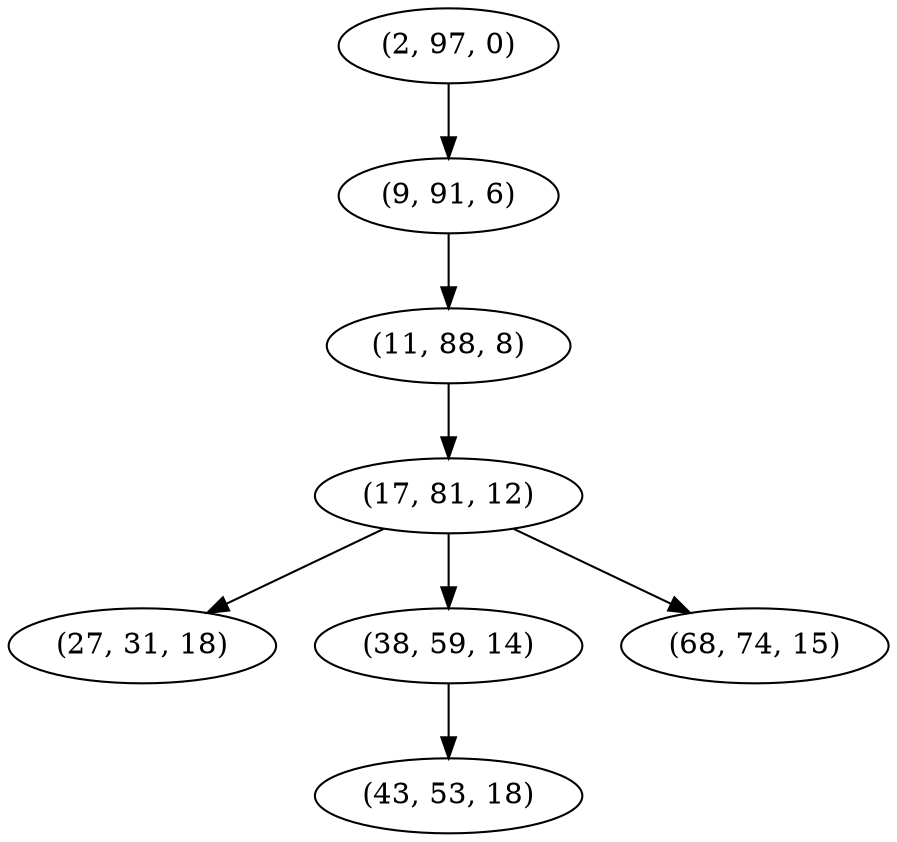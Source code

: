digraph tree {
    "(2, 97, 0)";
    "(9, 91, 6)";
    "(11, 88, 8)";
    "(17, 81, 12)";
    "(27, 31, 18)";
    "(38, 59, 14)";
    "(43, 53, 18)";
    "(68, 74, 15)";
    "(2, 97, 0)" -> "(9, 91, 6)";
    "(9, 91, 6)" -> "(11, 88, 8)";
    "(11, 88, 8)" -> "(17, 81, 12)";
    "(17, 81, 12)" -> "(27, 31, 18)";
    "(17, 81, 12)" -> "(38, 59, 14)";
    "(17, 81, 12)" -> "(68, 74, 15)";
    "(38, 59, 14)" -> "(43, 53, 18)";
}

